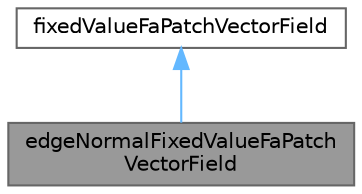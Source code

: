 digraph "edgeNormalFixedValueFaPatchVectorField"
{
 // LATEX_PDF_SIZE
  bgcolor="transparent";
  edge [fontname=Helvetica,fontsize=10,labelfontname=Helvetica,labelfontsize=10];
  node [fontname=Helvetica,fontsize=10,shape=box,height=0.2,width=0.4];
  Node1 [id="Node000001",label="edgeNormalFixedValueFaPatch\lVectorField",height=0.2,width=0.4,color="gray40", fillcolor="grey60", style="filled", fontcolor="black",tooltip="Edge normal fixed value vector field finite area boundary condition."];
  Node2 -> Node1 [id="edge1_Node000001_Node000002",dir="back",color="steelblue1",style="solid",tooltip=" "];
  Node2 [id="Node000002",label="fixedValueFaPatchVectorField",height=0.2,width=0.4,color="gray40", fillcolor="white", style="filled",tooltip=" "];
}

